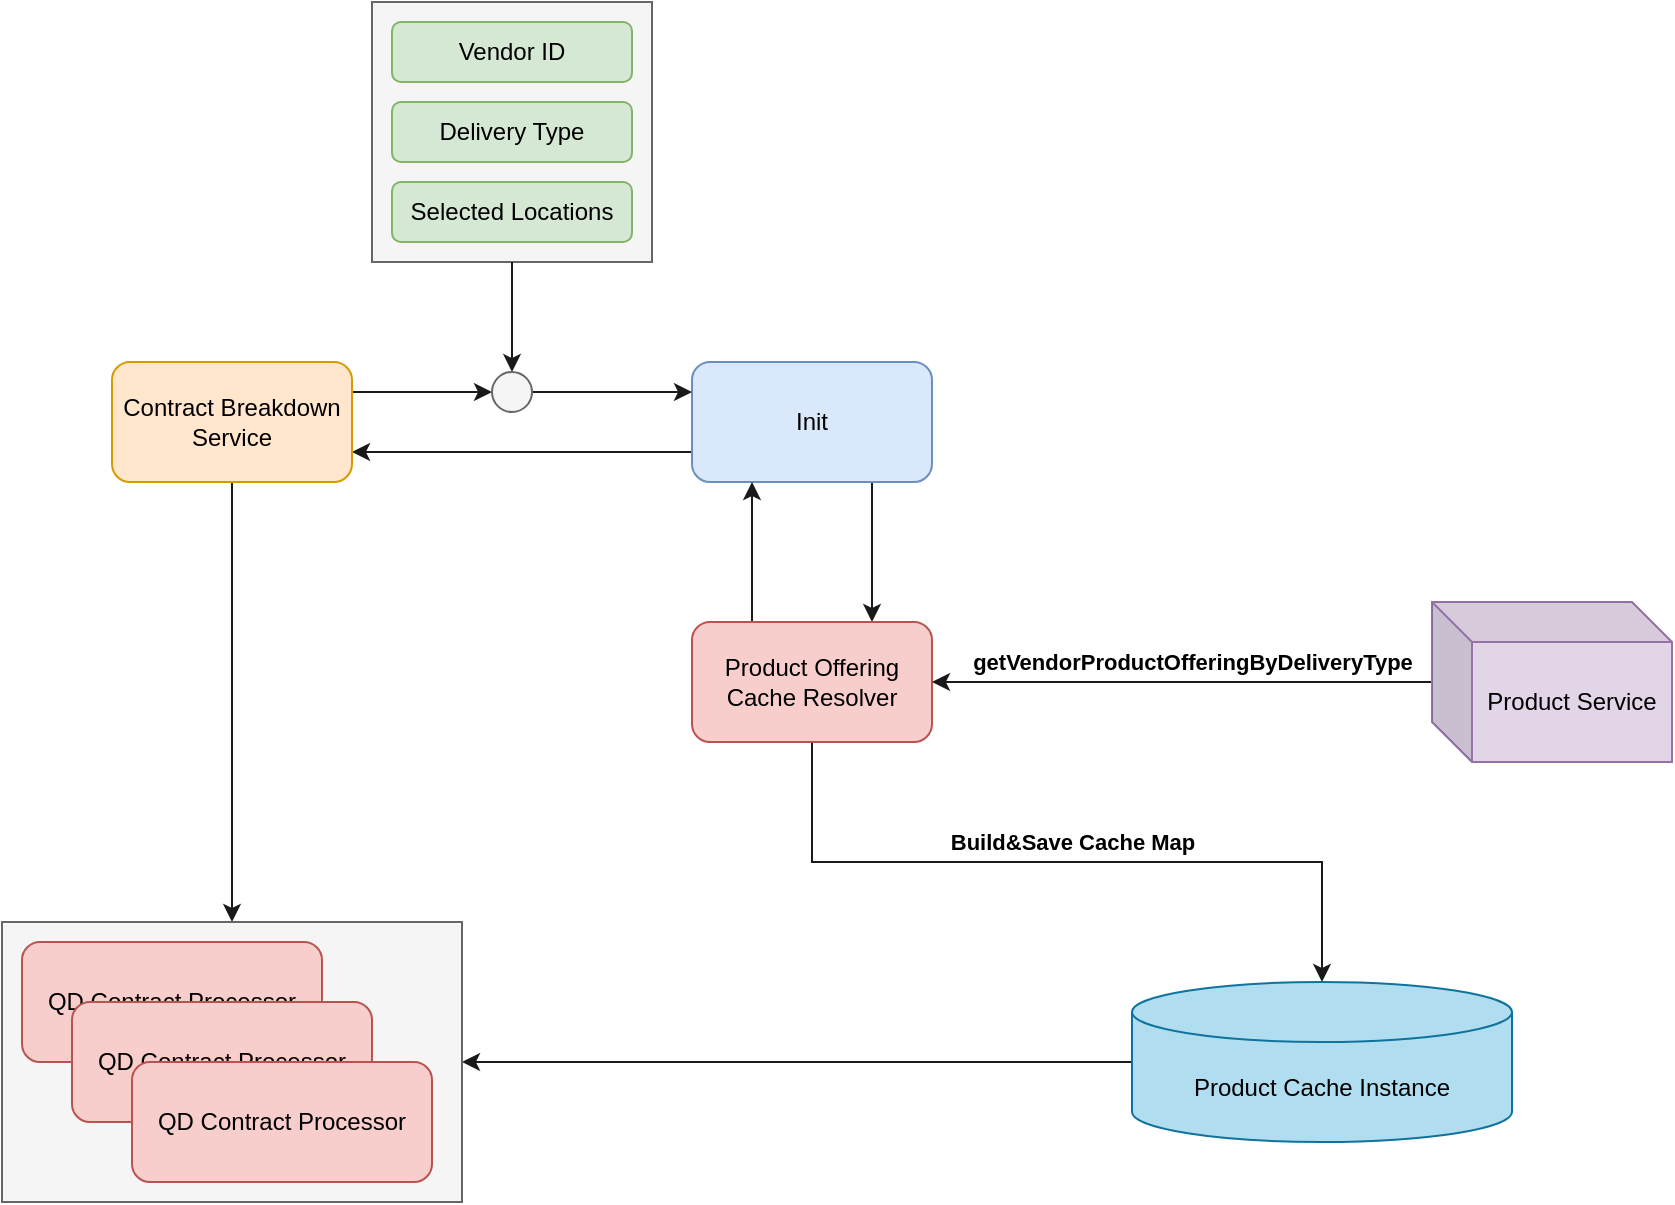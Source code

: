 <mxfile version="14.8.0" type="github">
  <diagram id="MYlU0N0oO4ZhwDdz9Y0f" name="Page-1">
    <mxGraphModel dx="1422" dy="2051" grid="1" gridSize="10" guides="1" tooltips="1" connect="1" arrows="1" fold="1" page="1" pageScale="1" pageWidth="827" pageHeight="1169" math="0" shadow="0">
      <root>
        <mxCell id="0" />
        <mxCell id="1" parent="0" />
        <mxCell id="SQoL8yLRd0uiAtqwrtF4-109" value="" style="group" vertex="1" connectable="0" parent="1">
          <mxGeometry x="240" y="-60" width="140" height="130" as="geometry" />
        </mxCell>
        <mxCell id="SQoL8yLRd0uiAtqwrtF4-108" value="" style="rounded=0;whiteSpace=wrap;html=1;labelBackgroundColor=none;fillColor=#f5f5f5;strokeColor=#666666;fontColor=#333333;" vertex="1" parent="SQoL8yLRd0uiAtqwrtF4-109">
          <mxGeometry width="140" height="130" as="geometry" />
        </mxCell>
        <mxCell id="SQoL8yLRd0uiAtqwrtF4-105" value="Selected Locations" style="rounded=1;whiteSpace=wrap;html=1;labelBackgroundColor=none;fillColor=#d5e8d4;strokeColor=#82b366;" vertex="1" parent="SQoL8yLRd0uiAtqwrtF4-109">
          <mxGeometry x="10" y="90" width="120" height="30" as="geometry" />
        </mxCell>
        <mxCell id="SQoL8yLRd0uiAtqwrtF4-106" value="Delivery Type" style="rounded=1;whiteSpace=wrap;html=1;labelBackgroundColor=none;fillColor=#d5e8d4;strokeColor=#82b366;" vertex="1" parent="SQoL8yLRd0uiAtqwrtF4-109">
          <mxGeometry x="10" y="50" width="120" height="30" as="geometry" />
        </mxCell>
        <mxCell id="SQoL8yLRd0uiAtqwrtF4-107" value="Vendor ID" style="rounded=1;whiteSpace=wrap;html=1;labelBackgroundColor=none;fillColor=#d5e8d4;strokeColor=#82b366;" vertex="1" parent="SQoL8yLRd0uiAtqwrtF4-109">
          <mxGeometry x="10" y="10" width="120" height="30" as="geometry" />
        </mxCell>
        <mxCell id="SQoL8yLRd0uiAtqwrtF4-117" style="edgeStyle=orthogonalEdgeStyle;rounded=0;orthogonalLoop=1;jettySize=auto;html=1;entryX=0.75;entryY=0;entryDx=0;entryDy=0;startArrow=none;startFill=0;endArrow=classic;endFill=1;strokeColor=#1A1A1A;exitX=0.75;exitY=1;exitDx=0;exitDy=0;" edge="1" parent="1" source="SQoL8yLRd0uiAtqwrtF4-110" target="SQoL8yLRd0uiAtqwrtF4-113">
          <mxGeometry relative="1" as="geometry" />
        </mxCell>
        <mxCell id="SQoL8yLRd0uiAtqwrtF4-129" style="edgeStyle=orthogonalEdgeStyle;rounded=0;orthogonalLoop=1;jettySize=auto;html=1;entryX=1;entryY=0.75;entryDx=0;entryDy=0;fontSize=11;startArrow=none;startFill=0;endArrow=classic;endFill=1;strokeColor=#1A1A1A;exitX=0;exitY=0.75;exitDx=0;exitDy=0;" edge="1" parent="1" source="SQoL8yLRd0uiAtqwrtF4-110" target="SQoL8yLRd0uiAtqwrtF4-120">
          <mxGeometry relative="1" as="geometry" />
        </mxCell>
        <mxCell id="SQoL8yLRd0uiAtqwrtF4-110" value="Init" style="rounded=1;whiteSpace=wrap;html=1;labelBackgroundColor=none;fillColor=#dae8fc;strokeColor=#6c8ebf;" vertex="1" parent="1">
          <mxGeometry x="400" y="120" width="120" height="60" as="geometry" />
        </mxCell>
        <mxCell id="SQoL8yLRd0uiAtqwrtF4-124" style="edgeStyle=orthogonalEdgeStyle;rounded=0;orthogonalLoop=1;jettySize=auto;html=1;entryX=0.5;entryY=0;entryDx=0;entryDy=0;entryPerimeter=0;startArrow=none;startFill=0;endArrow=classic;endFill=1;strokeColor=#1A1A1A;exitX=0.5;exitY=1;exitDx=0;exitDy=0;" edge="1" parent="1" source="SQoL8yLRd0uiAtqwrtF4-113" target="SQoL8yLRd0uiAtqwrtF4-123">
          <mxGeometry relative="1" as="geometry" />
        </mxCell>
        <mxCell id="SQoL8yLRd0uiAtqwrtF4-125" value="&lt;b style=&quot;font-size: 11px;&quot;&gt;Build&amp;amp;Save Cache Map&lt;/b&gt;" style="edgeLabel;html=1;align=center;verticalAlign=middle;resizable=0;points=[];fontSize=11;" vertex="1" connectable="0" parent="SQoL8yLRd0uiAtqwrtF4-124">
          <mxGeometry x="0.168" y="-4" relative="1" as="geometry">
            <mxPoint x="-29" y="-14" as="offset" />
          </mxGeometry>
        </mxCell>
        <mxCell id="SQoL8yLRd0uiAtqwrtF4-126" style="edgeStyle=orthogonalEdgeStyle;rounded=0;orthogonalLoop=1;jettySize=auto;html=1;entryX=0.25;entryY=1;entryDx=0;entryDy=0;fontSize=11;startArrow=none;startFill=0;endArrow=classic;endFill=1;strokeColor=#1A1A1A;exitX=0.25;exitY=0;exitDx=0;exitDy=0;" edge="1" parent="1" source="SQoL8yLRd0uiAtqwrtF4-113" target="SQoL8yLRd0uiAtqwrtF4-110">
          <mxGeometry relative="1" as="geometry" />
        </mxCell>
        <mxCell id="SQoL8yLRd0uiAtqwrtF4-113" value="Product Offering Cache Resolver" style="rounded=1;whiteSpace=wrap;html=1;labelBackgroundColor=none;fillColor=#f8cecc;strokeColor=#b85450;" vertex="1" parent="1">
          <mxGeometry x="400" y="250" width="120" height="60" as="geometry" />
        </mxCell>
        <mxCell id="SQoL8yLRd0uiAtqwrtF4-118" style="edgeStyle=orthogonalEdgeStyle;rounded=0;orthogonalLoop=1;jettySize=auto;html=1;entryX=1;entryY=0.5;entryDx=0;entryDy=0;startArrow=none;startFill=0;endArrow=classic;endFill=1;strokeColor=#1A1A1A;" edge="1" parent="1" source="SQoL8yLRd0uiAtqwrtF4-115" target="SQoL8yLRd0uiAtqwrtF4-113">
          <mxGeometry relative="1" as="geometry" />
        </mxCell>
        <mxCell id="SQoL8yLRd0uiAtqwrtF4-119" value="&lt;b&gt;getVendorProductOfferingByDeliveryType&lt;/b&gt;" style="edgeLabel;html=1;align=center;verticalAlign=middle;resizable=0;points=[];" vertex="1" connectable="0" parent="SQoL8yLRd0uiAtqwrtF4-118">
          <mxGeometry x="0.287" y="2" relative="1" as="geometry">
            <mxPoint x="41" y="-12" as="offset" />
          </mxGeometry>
        </mxCell>
        <mxCell id="SQoL8yLRd0uiAtqwrtF4-115" value="Product Service" style="shape=cube;whiteSpace=wrap;html=1;boundedLbl=1;backgroundOutline=1;darkOpacity=0.05;darkOpacity2=0.1;labelBackgroundColor=none;fillColor=#e1d5e7;strokeColor=#9673a6;" vertex="1" parent="1">
          <mxGeometry x="770" y="240" width="120" height="80" as="geometry" />
        </mxCell>
        <mxCell id="SQoL8yLRd0uiAtqwrtF4-121" style="edgeStyle=orthogonalEdgeStyle;rounded=0;orthogonalLoop=1;jettySize=auto;html=1;startArrow=none;startFill=0;endArrow=classic;endFill=1;strokeColor=#1A1A1A;exitX=1;exitY=0.25;exitDx=0;exitDy=0;entryX=0;entryY=0.5;entryDx=0;entryDy=0;" edge="1" parent="1" source="SQoL8yLRd0uiAtqwrtF4-120" target="SQoL8yLRd0uiAtqwrtF4-127">
          <mxGeometry relative="1" as="geometry">
            <mxPoint x="270" y="135" as="targetPoint" />
          </mxGeometry>
        </mxCell>
        <mxCell id="SQoL8yLRd0uiAtqwrtF4-131" style="edgeStyle=orthogonalEdgeStyle;rounded=0;orthogonalLoop=1;jettySize=auto;html=1;fontSize=11;startArrow=none;startFill=0;endArrow=classic;endFill=1;strokeColor=#1A1A1A;entryX=0.5;entryY=0;entryDx=0;entryDy=0;" edge="1" parent="1" source="SQoL8yLRd0uiAtqwrtF4-120" target="SQoL8yLRd0uiAtqwrtF4-135">
          <mxGeometry relative="1" as="geometry">
            <mxPoint x="240" y="290" as="targetPoint" />
          </mxGeometry>
        </mxCell>
        <mxCell id="SQoL8yLRd0uiAtqwrtF4-120" value="Contract Breakdown Service" style="rounded=1;whiteSpace=wrap;html=1;labelBackgroundColor=none;fillColor=#ffe6cc;strokeColor=#d79b00;" vertex="1" parent="1">
          <mxGeometry x="110" y="120" width="120" height="60" as="geometry" />
        </mxCell>
        <mxCell id="SQoL8yLRd0uiAtqwrtF4-122" style="edgeStyle=orthogonalEdgeStyle;rounded=0;orthogonalLoop=1;jettySize=auto;html=1;startArrow=none;startFill=0;endArrow=classic;endFill=1;strokeColor=#1A1A1A;entryX=0.5;entryY=0;entryDx=0;entryDy=0;" edge="1" parent="1" source="SQoL8yLRd0uiAtqwrtF4-108" target="SQoL8yLRd0uiAtqwrtF4-127">
          <mxGeometry relative="1" as="geometry">
            <mxPoint x="290" y="100" as="targetPoint" />
          </mxGeometry>
        </mxCell>
        <mxCell id="SQoL8yLRd0uiAtqwrtF4-132" style="edgeStyle=orthogonalEdgeStyle;rounded=0;orthogonalLoop=1;jettySize=auto;html=1;fontSize=11;startArrow=none;startFill=0;endArrow=classic;endFill=1;strokeColor=#1A1A1A;entryX=1;entryY=0.5;entryDx=0;entryDy=0;" edge="1" parent="1" source="SQoL8yLRd0uiAtqwrtF4-123" target="SQoL8yLRd0uiAtqwrtF4-135">
          <mxGeometry relative="1" as="geometry">
            <mxPoint x="500" y="450" as="targetPoint" />
          </mxGeometry>
        </mxCell>
        <mxCell id="SQoL8yLRd0uiAtqwrtF4-123" value="Product Cache Instance" style="shape=cylinder3;whiteSpace=wrap;html=1;boundedLbl=1;backgroundOutline=1;size=15;labelBackgroundColor=none;fillColor=#b1ddf0;strokeColor=#10739e;" vertex="1" parent="1">
          <mxGeometry x="620" y="430" width="190" height="80" as="geometry" />
        </mxCell>
        <mxCell id="SQoL8yLRd0uiAtqwrtF4-128" style="edgeStyle=orthogonalEdgeStyle;rounded=0;orthogonalLoop=1;jettySize=auto;html=1;entryX=0;entryY=0.25;entryDx=0;entryDy=0;fontSize=11;startArrow=none;startFill=0;endArrow=classic;endFill=1;strokeColor=#1A1A1A;" edge="1" parent="1" source="SQoL8yLRd0uiAtqwrtF4-127" target="SQoL8yLRd0uiAtqwrtF4-110">
          <mxGeometry relative="1" as="geometry" />
        </mxCell>
        <mxCell id="SQoL8yLRd0uiAtqwrtF4-127" value="" style="ellipse;whiteSpace=wrap;html=1;aspect=fixed;labelBackgroundColor=none;fontSize=11;fillColor=#f5f5f5;strokeColor=#666666;fontColor=#333333;" vertex="1" parent="1">
          <mxGeometry x="300" y="125" width="20" height="20" as="geometry" />
        </mxCell>
        <mxCell id="SQoL8yLRd0uiAtqwrtF4-136" value="" style="group" vertex="1" connectable="0" parent="1">
          <mxGeometry x="55" y="400" width="230" height="140" as="geometry" />
        </mxCell>
        <mxCell id="SQoL8yLRd0uiAtqwrtF4-135" value="" style="rounded=0;whiteSpace=wrap;html=1;labelBackgroundColor=none;fontSize=11;fillColor=#f5f5f5;strokeColor=#666666;fontColor=#333333;" vertex="1" parent="SQoL8yLRd0uiAtqwrtF4-136">
          <mxGeometry width="230" height="140" as="geometry" />
        </mxCell>
        <mxCell id="SQoL8yLRd0uiAtqwrtF4-130" value="&lt;font style=&quot;font-size: 12px&quot;&gt;QD Contract Processor&lt;/font&gt;" style="rounded=1;whiteSpace=wrap;html=1;labelBackgroundColor=none;fontSize=11;fillColor=#f8cecc;strokeColor=#b85450;" vertex="1" parent="SQoL8yLRd0uiAtqwrtF4-136">
          <mxGeometry x="10" y="10" width="150" height="60" as="geometry" />
        </mxCell>
        <mxCell id="SQoL8yLRd0uiAtqwrtF4-133" value="&lt;font style=&quot;font-size: 12px&quot;&gt;QD Contract Processor&lt;/font&gt;" style="rounded=1;whiteSpace=wrap;html=1;labelBackgroundColor=none;fontSize=11;fillColor=#f8cecc;strokeColor=#b85450;" vertex="1" parent="SQoL8yLRd0uiAtqwrtF4-136">
          <mxGeometry x="35" y="40" width="150" height="60" as="geometry" />
        </mxCell>
        <mxCell id="SQoL8yLRd0uiAtqwrtF4-134" value="&lt;font style=&quot;font-size: 12px&quot;&gt;QD Contract Processor&lt;/font&gt;" style="rounded=1;whiteSpace=wrap;html=1;labelBackgroundColor=none;fontSize=11;fillColor=#f8cecc;strokeColor=#b85450;" vertex="1" parent="SQoL8yLRd0uiAtqwrtF4-136">
          <mxGeometry x="65" y="70" width="150" height="60" as="geometry" />
        </mxCell>
      </root>
    </mxGraphModel>
  </diagram>
</mxfile>
